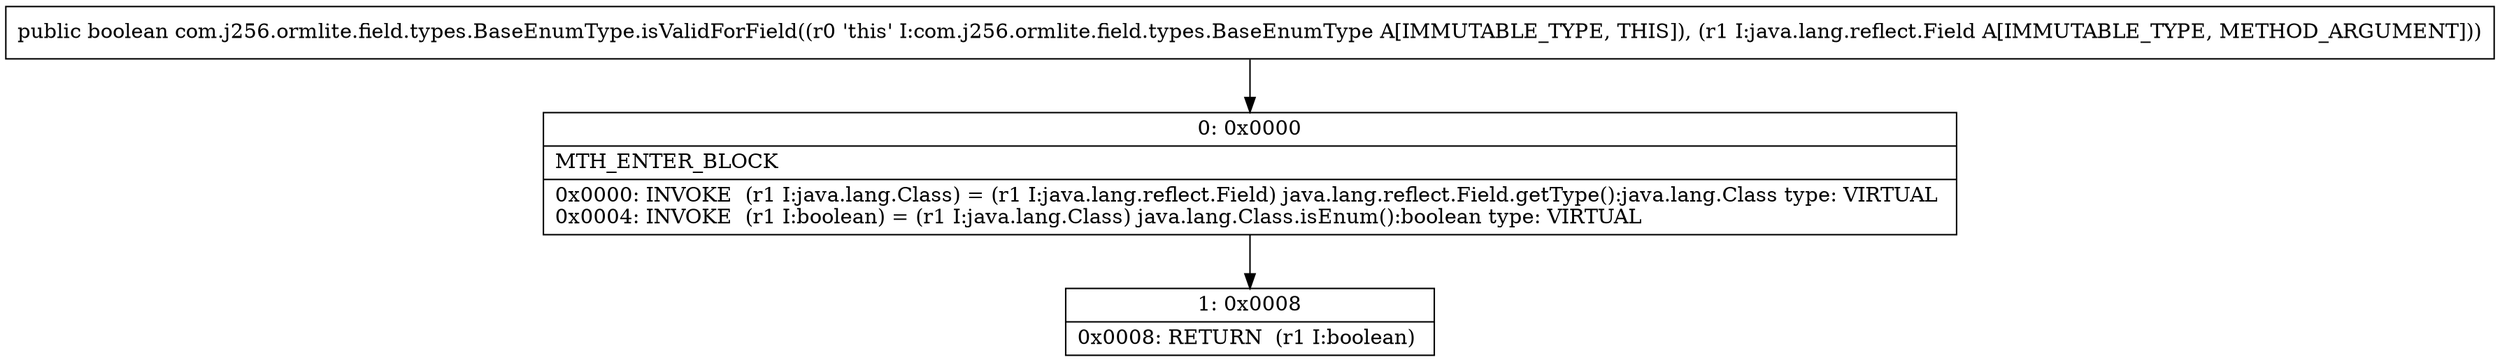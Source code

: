 digraph "CFG forcom.j256.ormlite.field.types.BaseEnumType.isValidForField(Ljava\/lang\/reflect\/Field;)Z" {
Node_0 [shape=record,label="{0\:\ 0x0000|MTH_ENTER_BLOCK\l|0x0000: INVOKE  (r1 I:java.lang.Class) = (r1 I:java.lang.reflect.Field) java.lang.reflect.Field.getType():java.lang.Class type: VIRTUAL \l0x0004: INVOKE  (r1 I:boolean) = (r1 I:java.lang.Class) java.lang.Class.isEnum():boolean type: VIRTUAL \l}"];
Node_1 [shape=record,label="{1\:\ 0x0008|0x0008: RETURN  (r1 I:boolean) \l}"];
MethodNode[shape=record,label="{public boolean com.j256.ormlite.field.types.BaseEnumType.isValidForField((r0 'this' I:com.j256.ormlite.field.types.BaseEnumType A[IMMUTABLE_TYPE, THIS]), (r1 I:java.lang.reflect.Field A[IMMUTABLE_TYPE, METHOD_ARGUMENT])) }"];
MethodNode -> Node_0;
Node_0 -> Node_1;
}

